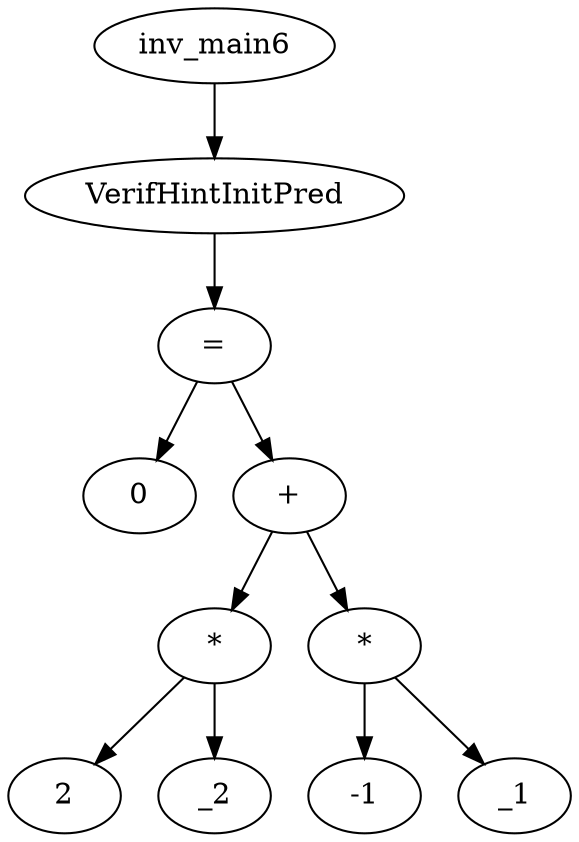 digraph dag {
0 [label="inv_main6"];
1 [label="VerifHintInitPred"];
2 [label="="];
3 [label="0"];
4 [label="+"];
5 [label="*"];
6 [label="2"];
7 [label="_2"];
8 [label="*"];
9 [label="-1"];
10 [label="_1"];
0->1
1->2
2->4
2 -> 3
4->5
4 -> 8
5->7
5 -> 6
8->10
8 -> 9
}
